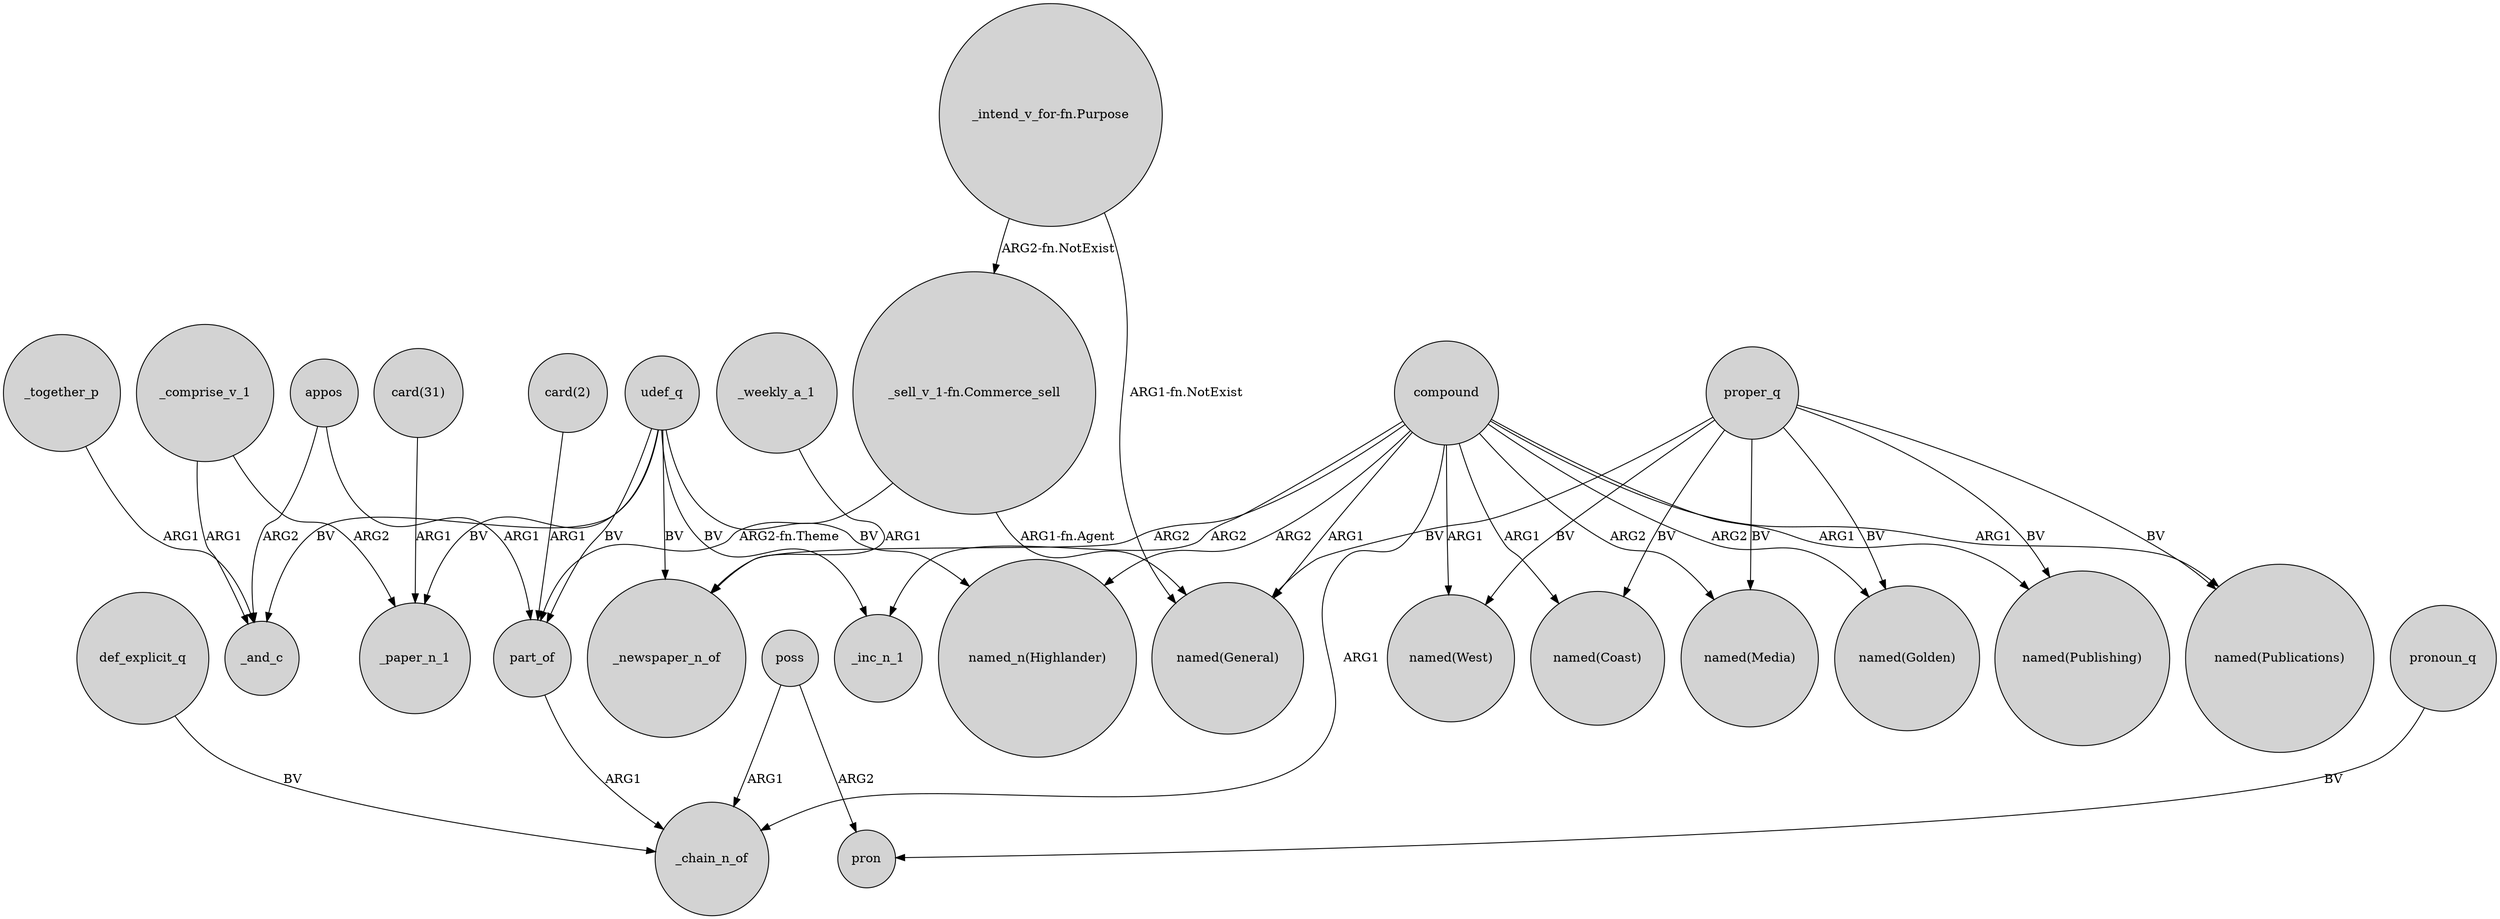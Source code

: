 digraph {
	node [shape=circle style=filled]
	def_explicit_q -> _chain_n_of [label=BV]
	compound -> "named(Golden)" [label=ARG2]
	udef_q -> part_of [label=BV]
	udef_q -> _inc_n_1 [label=BV]
	compound -> "named(General)" [label=ARG1]
	poss -> pron [label=ARG2]
	udef_q -> _newspaper_n_of [label=BV]
	compound -> "named_n(Highlander)" [label=ARG2]
	compound -> "named(Publications)" [label=ARG1]
	proper_q -> "named(General)" [label=BV]
	compound -> _chain_n_of [label=ARG1]
	poss -> _chain_n_of [label=ARG1]
	"_intend_v_for-fn.Purpose" -> "named(General)" [label="ARG1-fn.NotExist"]
	"card(2)" -> part_of [label=ARG1]
	appos -> part_of [label=ARG1]
	proper_q -> "named(West)" [label=BV]
	proper_q -> "named(Coast)" [label=BV]
	proper_q -> "named(Media)" [label=BV]
	compound -> "named(Coast)" [label=ARG1]
	_comprise_v_1 -> _and_c [label=ARG1]
	compound -> "named(West)" [label=ARG1]
	proper_q -> "named(Publications)" [label=BV]
	proper_q -> "named(Publishing)" [label=BV]
	udef_q -> "named_n(Highlander)" [label=BV]
	_weekly_a_1 -> _newspaper_n_of [label=ARG1]
	proper_q -> "named(Golden)" [label=BV]
	pronoun_q -> pron [label=BV]
	"_sell_v_1-fn.Commerce_sell" -> "named(General)" [label="ARG1-fn.Agent"]
	appos -> _and_c [label=ARG2]
	_together_p -> _and_c [label=ARG1]
	_comprise_v_1 -> _paper_n_1 [label=ARG2]
	compound -> "named(Publishing)" [label=ARG1]
	"_sell_v_1-fn.Commerce_sell" -> part_of [label="ARG2-fn.Theme"]
	"_intend_v_for-fn.Purpose" -> "_sell_v_1-fn.Commerce_sell" [label="ARG2-fn.NotExist"]
	"card(31)" -> _paper_n_1 [label=ARG1]
	udef_q -> _paper_n_1 [label=BV]
	compound -> "named(Media)" [label=ARG2]
	udef_q -> _and_c [label=BV]
	compound -> _inc_n_1 [label=ARG2]
	compound -> _newspaper_n_of [label=ARG2]
	part_of -> _chain_n_of [label=ARG1]
}
